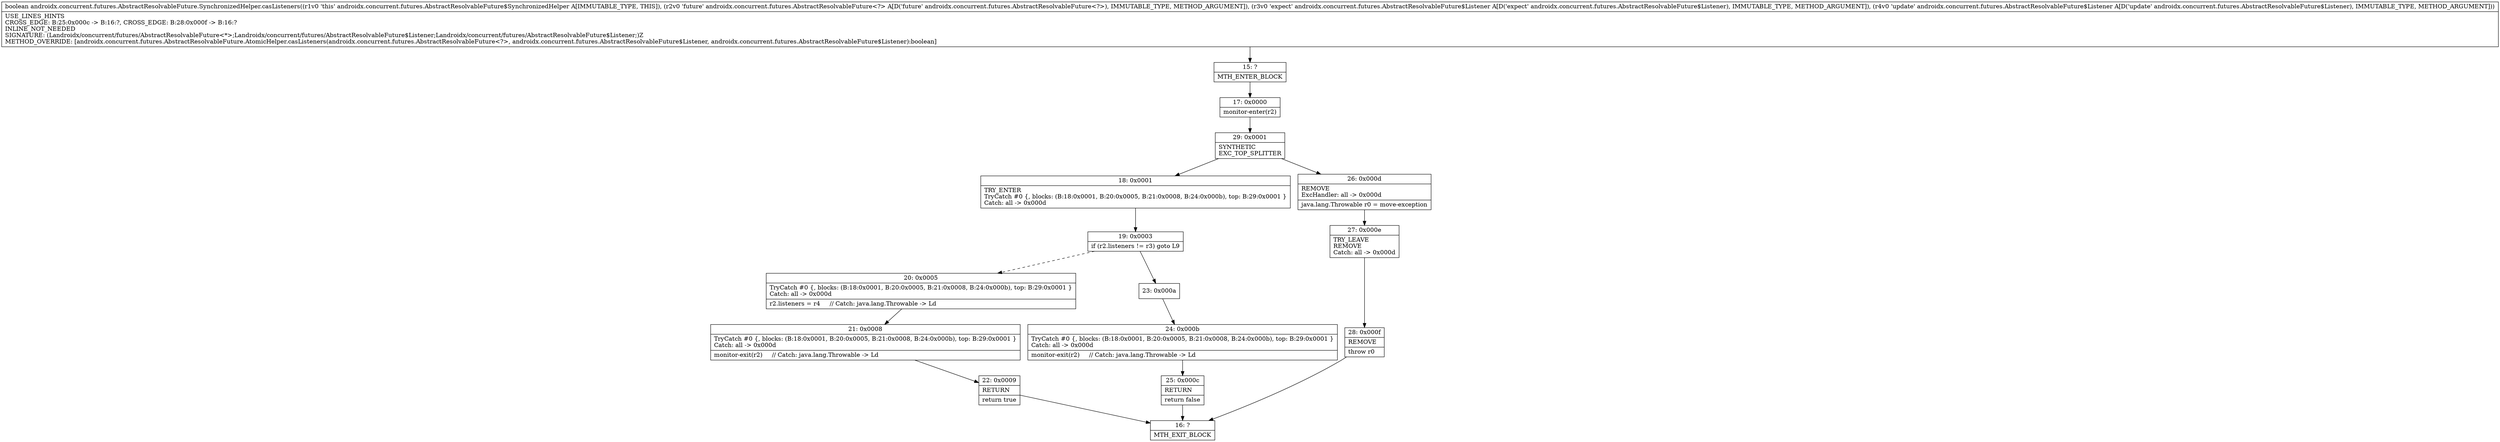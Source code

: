 digraph "CFG forandroidx.concurrent.futures.AbstractResolvableFuture.SynchronizedHelper.casListeners(Landroidx\/concurrent\/futures\/AbstractResolvableFuture;Landroidx\/concurrent\/futures\/AbstractResolvableFuture$Listener;Landroidx\/concurrent\/futures\/AbstractResolvableFuture$Listener;)Z" {
Node_15 [shape=record,label="{15\:\ ?|MTH_ENTER_BLOCK\l}"];
Node_17 [shape=record,label="{17\:\ 0x0000|monitor\-enter(r2)\l}"];
Node_29 [shape=record,label="{29\:\ 0x0001|SYNTHETIC\lEXC_TOP_SPLITTER\l}"];
Node_18 [shape=record,label="{18\:\ 0x0001|TRY_ENTER\lTryCatch #0 \{, blocks: (B:18:0x0001, B:20:0x0005, B:21:0x0008, B:24:0x000b), top: B:29:0x0001 \}\lCatch: all \-\> 0x000d\l}"];
Node_19 [shape=record,label="{19\:\ 0x0003|if (r2.listeners != r3) goto L9\l}"];
Node_20 [shape=record,label="{20\:\ 0x0005|TryCatch #0 \{, blocks: (B:18:0x0001, B:20:0x0005, B:21:0x0008, B:24:0x000b), top: B:29:0x0001 \}\lCatch: all \-\> 0x000d\l|r2.listeners = r4     \/\/ Catch: java.lang.Throwable \-\> Ld\l}"];
Node_21 [shape=record,label="{21\:\ 0x0008|TryCatch #0 \{, blocks: (B:18:0x0001, B:20:0x0005, B:21:0x0008, B:24:0x000b), top: B:29:0x0001 \}\lCatch: all \-\> 0x000d\l|monitor\-exit(r2)     \/\/ Catch: java.lang.Throwable \-\> Ld\l}"];
Node_22 [shape=record,label="{22\:\ 0x0009|RETURN\l|return true\l}"];
Node_16 [shape=record,label="{16\:\ ?|MTH_EXIT_BLOCK\l}"];
Node_23 [shape=record,label="{23\:\ 0x000a}"];
Node_24 [shape=record,label="{24\:\ 0x000b|TryCatch #0 \{, blocks: (B:18:0x0001, B:20:0x0005, B:21:0x0008, B:24:0x000b), top: B:29:0x0001 \}\lCatch: all \-\> 0x000d\l|monitor\-exit(r2)     \/\/ Catch: java.lang.Throwable \-\> Ld\l}"];
Node_25 [shape=record,label="{25\:\ 0x000c|RETURN\l|return false\l}"];
Node_26 [shape=record,label="{26\:\ 0x000d|REMOVE\lExcHandler: all \-\> 0x000d\l|java.lang.Throwable r0 = move\-exception\l}"];
Node_27 [shape=record,label="{27\:\ 0x000e|TRY_LEAVE\lREMOVE\lCatch: all \-\> 0x000d\l}"];
Node_28 [shape=record,label="{28\:\ 0x000f|REMOVE\l|throw r0\l}"];
MethodNode[shape=record,label="{boolean androidx.concurrent.futures.AbstractResolvableFuture.SynchronizedHelper.casListeners((r1v0 'this' androidx.concurrent.futures.AbstractResolvableFuture$SynchronizedHelper A[IMMUTABLE_TYPE, THIS]), (r2v0 'future' androidx.concurrent.futures.AbstractResolvableFuture\<?\> A[D('future' androidx.concurrent.futures.AbstractResolvableFuture\<?\>), IMMUTABLE_TYPE, METHOD_ARGUMENT]), (r3v0 'expect' androidx.concurrent.futures.AbstractResolvableFuture$Listener A[D('expect' androidx.concurrent.futures.AbstractResolvableFuture$Listener), IMMUTABLE_TYPE, METHOD_ARGUMENT]), (r4v0 'update' androidx.concurrent.futures.AbstractResolvableFuture$Listener A[D('update' androidx.concurrent.futures.AbstractResolvableFuture$Listener), IMMUTABLE_TYPE, METHOD_ARGUMENT]))  | USE_LINES_HINTS\lCROSS_EDGE: B:25:0x000c \-\> B:16:?, CROSS_EDGE: B:28:0x000f \-\> B:16:?\lINLINE_NOT_NEEDED\lSIGNATURE: (Landroidx\/concurrent\/futures\/AbstractResolvableFuture\<*\>;Landroidx\/concurrent\/futures\/AbstractResolvableFuture$Listener;Landroidx\/concurrent\/futures\/AbstractResolvableFuture$Listener;)Z\lMETHOD_OVERRIDE: [androidx.concurrent.futures.AbstractResolvableFuture.AtomicHelper.casListeners(androidx.concurrent.futures.AbstractResolvableFuture\<?\>, androidx.concurrent.futures.AbstractResolvableFuture$Listener, androidx.concurrent.futures.AbstractResolvableFuture$Listener):boolean]\l}"];
MethodNode -> Node_15;Node_15 -> Node_17;
Node_17 -> Node_29;
Node_29 -> Node_18;
Node_29 -> Node_26;
Node_18 -> Node_19;
Node_19 -> Node_20[style=dashed];
Node_19 -> Node_23;
Node_20 -> Node_21;
Node_21 -> Node_22;
Node_22 -> Node_16;
Node_23 -> Node_24;
Node_24 -> Node_25;
Node_25 -> Node_16;
Node_26 -> Node_27;
Node_27 -> Node_28;
Node_28 -> Node_16;
}

